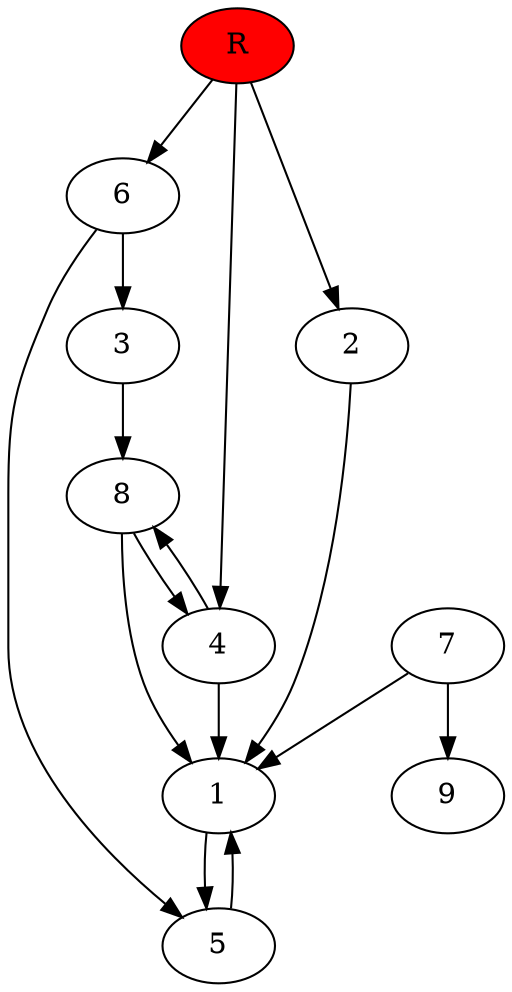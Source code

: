 digraph prb21759 {
	1
	2
	3
	4
	5
	6
	7
	8
	R [fillcolor="#ff0000" style=filled]
	1 -> 5
	2 -> 1
	3 -> 8
	4 -> 1
	4 -> 8
	5 -> 1
	6 -> 3
	6 -> 5
	7 -> 1
	7 -> 9
	8 -> 1
	8 -> 4
	R -> 2
	R -> 4
	R -> 6
}
